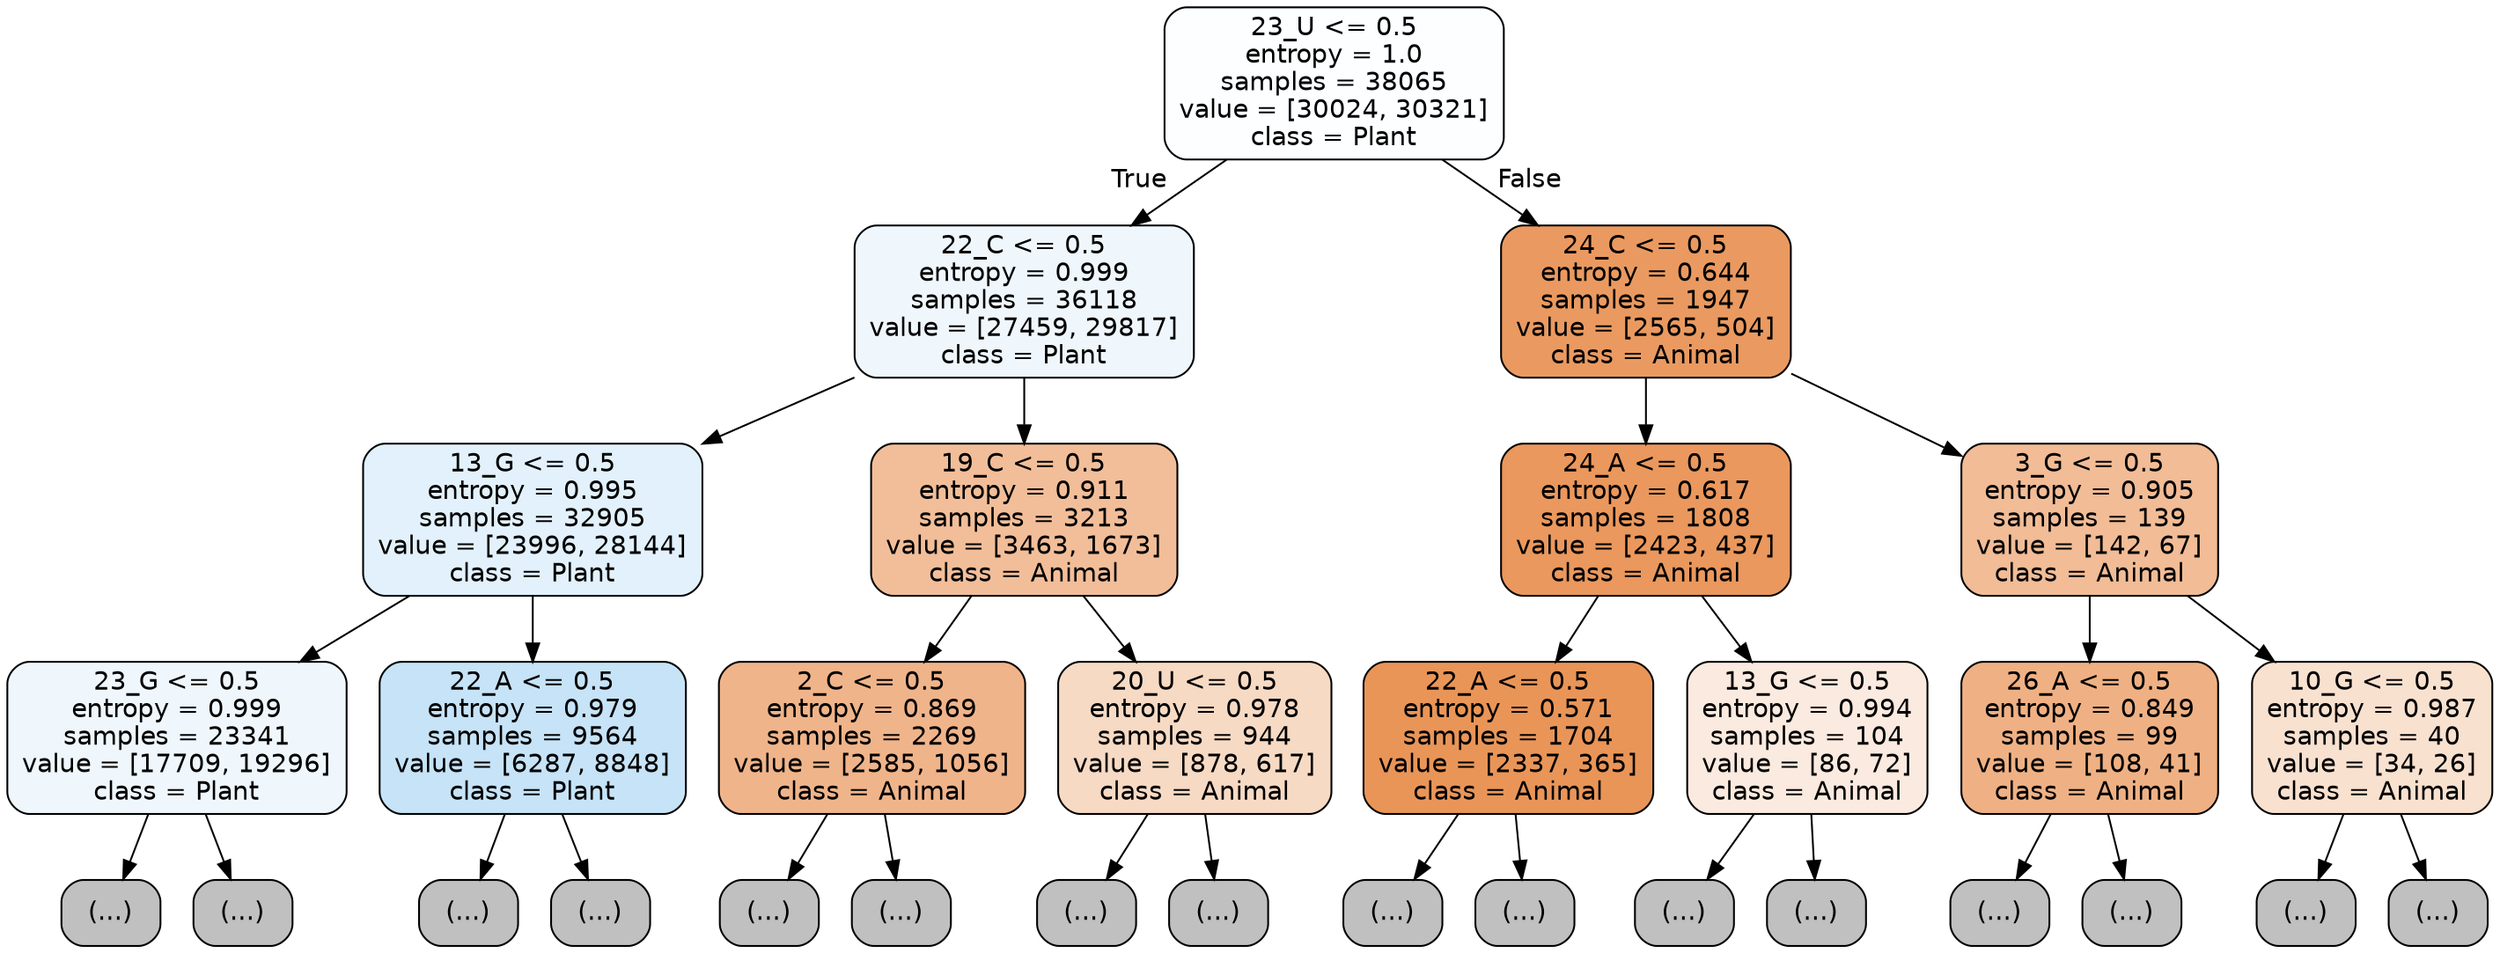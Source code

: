 digraph Tree {
node [shape=box, style="filled, rounded", color="black", fontname="helvetica"] ;
edge [fontname="helvetica"] ;
0 [label="23_U <= 0.5\nentropy = 1.0\nsamples = 38065\nvalue = [30024, 30321]\nclass = Plant", fillcolor="#fdfeff"] ;
1 [label="22_C <= 0.5\nentropy = 0.999\nsamples = 36118\nvalue = [27459, 29817]\nclass = Plant", fillcolor="#eff7fd"] ;
0 -> 1 [labeldistance=2.5, labelangle=45, headlabel="True"] ;
2 [label="13_G <= 0.5\nentropy = 0.995\nsamples = 32905\nvalue = [23996, 28144]\nclass = Plant", fillcolor="#e2f1fb"] ;
1 -> 2 ;
3 [label="23_G <= 0.5\nentropy = 0.999\nsamples = 23341\nvalue = [17709, 19296]\nclass = Plant", fillcolor="#eff7fd"] ;
2 -> 3 ;
4 [label="(...)", fillcolor="#C0C0C0"] ;
3 -> 4 ;
9547 [label="(...)", fillcolor="#C0C0C0"] ;
3 -> 9547 ;
9956 [label="22_A <= 0.5\nentropy = 0.979\nsamples = 9564\nvalue = [6287, 8848]\nclass = Plant", fillcolor="#c6e3f7"] ;
2 -> 9956 ;
9957 [label="(...)", fillcolor="#C0C0C0"] ;
9956 -> 9957 ;
13298 [label="(...)", fillcolor="#C0C0C0"] ;
9956 -> 13298 ;
13785 [label="19_C <= 0.5\nentropy = 0.911\nsamples = 3213\nvalue = [3463, 1673]\nclass = Animal", fillcolor="#f2be99"] ;
1 -> 13785 ;
13786 [label="2_C <= 0.5\nentropy = 0.869\nsamples = 2269\nvalue = [2585, 1056]\nclass = Animal", fillcolor="#f0b48a"] ;
13785 -> 13786 ;
13787 [label="(...)", fillcolor="#C0C0C0"] ;
13786 -> 13787 ;
14648 [label="(...)", fillcolor="#C0C0C0"] ;
13786 -> 14648 ;
14897 [label="20_U <= 0.5\nentropy = 0.978\nsamples = 944\nvalue = [878, 617]\nclass = Animal", fillcolor="#f7dac4"] ;
13785 -> 14897 ;
14898 [label="(...)", fillcolor="#C0C0C0"] ;
14897 -> 14898 ;
15295 [label="(...)", fillcolor="#C0C0C0"] ;
14897 -> 15295 ;
15442 [label="24_C <= 0.5\nentropy = 0.644\nsamples = 1947\nvalue = [2565, 504]\nclass = Animal", fillcolor="#ea9a60"] ;
0 -> 15442 [labeldistance=2.5, labelangle=-45, headlabel="False"] ;
15443 [label="24_A <= 0.5\nentropy = 0.617\nsamples = 1808\nvalue = [2423, 437]\nclass = Animal", fillcolor="#ea985d"] ;
15442 -> 15443 ;
15444 [label="22_A <= 0.5\nentropy = 0.571\nsamples = 1704\nvalue = [2337, 365]\nclass = Animal", fillcolor="#e99558"] ;
15443 -> 15444 ;
15445 [label="(...)", fillcolor="#C0C0C0"] ;
15444 -> 15445 ;
15862 [label="(...)", fillcolor="#C0C0C0"] ;
15444 -> 15862 ;
16005 [label="13_G <= 0.5\nentropy = 0.994\nsamples = 104\nvalue = [86, 72]\nclass = Animal", fillcolor="#fbeadf"] ;
15443 -> 16005 ;
16006 [label="(...)", fillcolor="#C0C0C0"] ;
16005 -> 16006 ;
16073 [label="(...)", fillcolor="#C0C0C0"] ;
16005 -> 16073 ;
16082 [label="3_G <= 0.5\nentropy = 0.905\nsamples = 139\nvalue = [142, 67]\nclass = Animal", fillcolor="#f1bc96"] ;
15442 -> 16082 ;
16083 [label="26_A <= 0.5\nentropy = 0.849\nsamples = 99\nvalue = [108, 41]\nclass = Animal", fillcolor="#efb184"] ;
16082 -> 16083 ;
16084 [label="(...)", fillcolor="#C0C0C0"] ;
16083 -> 16084 ;
16139 [label="(...)", fillcolor="#C0C0C0"] ;
16083 -> 16139 ;
16140 [label="10_G <= 0.5\nentropy = 0.987\nsamples = 40\nvalue = [34, 26]\nclass = Animal", fillcolor="#f9e1d0"] ;
16082 -> 16140 ;
16141 [label="(...)", fillcolor="#C0C0C0"] ;
16140 -> 16141 ;
16156 [label="(...)", fillcolor="#C0C0C0"] ;
16140 -> 16156 ;
}